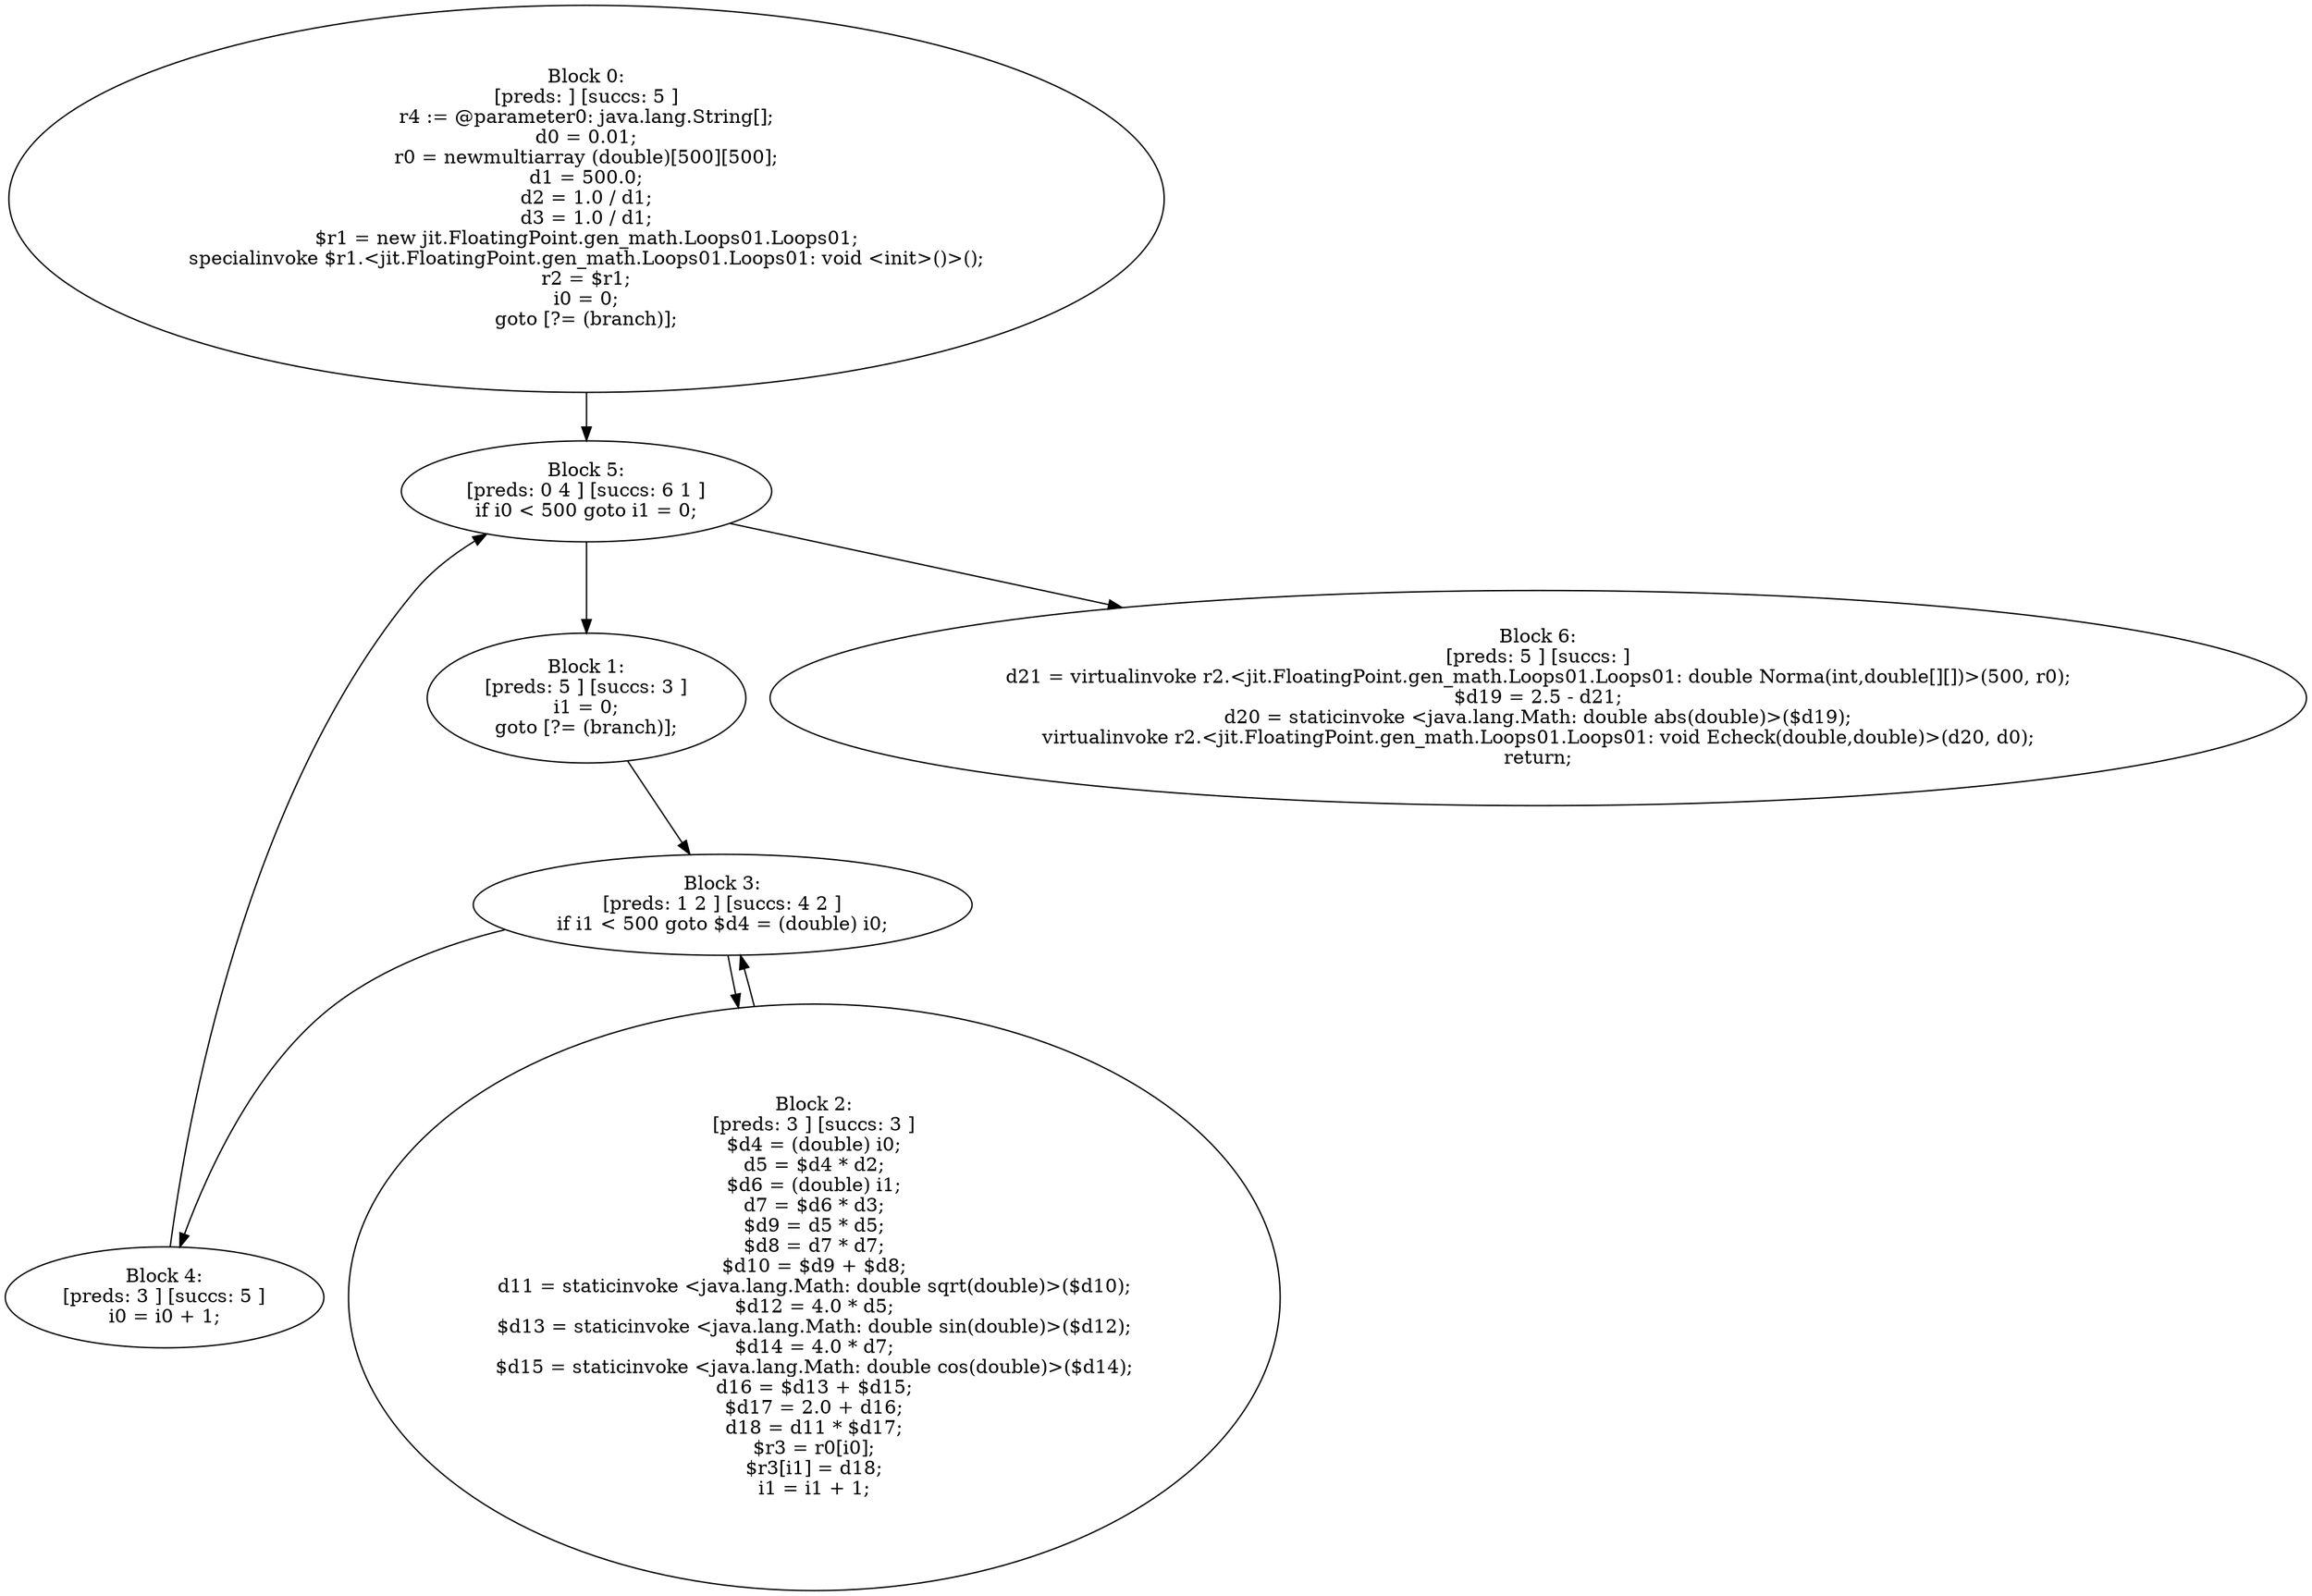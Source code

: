 digraph "unitGraph" {
    "Block 0:
[preds: ] [succs: 5 ]
r4 := @parameter0: java.lang.String[];
d0 = 0.01;
r0 = newmultiarray (double)[500][500];
d1 = 500.0;
d2 = 1.0 / d1;
d3 = 1.0 / d1;
$r1 = new jit.FloatingPoint.gen_math.Loops01.Loops01;
specialinvoke $r1.<jit.FloatingPoint.gen_math.Loops01.Loops01: void <init>()>();
r2 = $r1;
i0 = 0;
goto [?= (branch)];
"
    "Block 1:
[preds: 5 ] [succs: 3 ]
i1 = 0;
goto [?= (branch)];
"
    "Block 2:
[preds: 3 ] [succs: 3 ]
$d4 = (double) i0;
d5 = $d4 * d2;
$d6 = (double) i1;
d7 = $d6 * d3;
$d9 = d5 * d5;
$d8 = d7 * d7;
$d10 = $d9 + $d8;
d11 = staticinvoke <java.lang.Math: double sqrt(double)>($d10);
$d12 = 4.0 * d5;
$d13 = staticinvoke <java.lang.Math: double sin(double)>($d12);
$d14 = 4.0 * d7;
$d15 = staticinvoke <java.lang.Math: double cos(double)>($d14);
d16 = $d13 + $d15;
$d17 = 2.0 + d16;
d18 = d11 * $d17;
$r3 = r0[i0];
$r3[i1] = d18;
i1 = i1 + 1;
"
    "Block 3:
[preds: 1 2 ] [succs: 4 2 ]
if i1 < 500 goto $d4 = (double) i0;
"
    "Block 4:
[preds: 3 ] [succs: 5 ]
i0 = i0 + 1;
"
    "Block 5:
[preds: 0 4 ] [succs: 6 1 ]
if i0 < 500 goto i1 = 0;
"
    "Block 6:
[preds: 5 ] [succs: ]
d21 = virtualinvoke r2.<jit.FloatingPoint.gen_math.Loops01.Loops01: double Norma(int,double[][])>(500, r0);
$d19 = 2.5 - d21;
d20 = staticinvoke <java.lang.Math: double abs(double)>($d19);
virtualinvoke r2.<jit.FloatingPoint.gen_math.Loops01.Loops01: void Echeck(double,double)>(d20, d0);
return;
"
    "Block 0:
[preds: ] [succs: 5 ]
r4 := @parameter0: java.lang.String[];
d0 = 0.01;
r0 = newmultiarray (double)[500][500];
d1 = 500.0;
d2 = 1.0 / d1;
d3 = 1.0 / d1;
$r1 = new jit.FloatingPoint.gen_math.Loops01.Loops01;
specialinvoke $r1.<jit.FloatingPoint.gen_math.Loops01.Loops01: void <init>()>();
r2 = $r1;
i0 = 0;
goto [?= (branch)];
"->"Block 5:
[preds: 0 4 ] [succs: 6 1 ]
if i0 < 500 goto i1 = 0;
";
    "Block 1:
[preds: 5 ] [succs: 3 ]
i1 = 0;
goto [?= (branch)];
"->"Block 3:
[preds: 1 2 ] [succs: 4 2 ]
if i1 < 500 goto $d4 = (double) i0;
";
    "Block 2:
[preds: 3 ] [succs: 3 ]
$d4 = (double) i0;
d5 = $d4 * d2;
$d6 = (double) i1;
d7 = $d6 * d3;
$d9 = d5 * d5;
$d8 = d7 * d7;
$d10 = $d9 + $d8;
d11 = staticinvoke <java.lang.Math: double sqrt(double)>($d10);
$d12 = 4.0 * d5;
$d13 = staticinvoke <java.lang.Math: double sin(double)>($d12);
$d14 = 4.0 * d7;
$d15 = staticinvoke <java.lang.Math: double cos(double)>($d14);
d16 = $d13 + $d15;
$d17 = 2.0 + d16;
d18 = d11 * $d17;
$r3 = r0[i0];
$r3[i1] = d18;
i1 = i1 + 1;
"->"Block 3:
[preds: 1 2 ] [succs: 4 2 ]
if i1 < 500 goto $d4 = (double) i0;
";
    "Block 3:
[preds: 1 2 ] [succs: 4 2 ]
if i1 < 500 goto $d4 = (double) i0;
"->"Block 4:
[preds: 3 ] [succs: 5 ]
i0 = i0 + 1;
";
    "Block 3:
[preds: 1 2 ] [succs: 4 2 ]
if i1 < 500 goto $d4 = (double) i0;
"->"Block 2:
[preds: 3 ] [succs: 3 ]
$d4 = (double) i0;
d5 = $d4 * d2;
$d6 = (double) i1;
d7 = $d6 * d3;
$d9 = d5 * d5;
$d8 = d7 * d7;
$d10 = $d9 + $d8;
d11 = staticinvoke <java.lang.Math: double sqrt(double)>($d10);
$d12 = 4.0 * d5;
$d13 = staticinvoke <java.lang.Math: double sin(double)>($d12);
$d14 = 4.0 * d7;
$d15 = staticinvoke <java.lang.Math: double cos(double)>($d14);
d16 = $d13 + $d15;
$d17 = 2.0 + d16;
d18 = d11 * $d17;
$r3 = r0[i0];
$r3[i1] = d18;
i1 = i1 + 1;
";
    "Block 4:
[preds: 3 ] [succs: 5 ]
i0 = i0 + 1;
"->"Block 5:
[preds: 0 4 ] [succs: 6 1 ]
if i0 < 500 goto i1 = 0;
";
    "Block 5:
[preds: 0 4 ] [succs: 6 1 ]
if i0 < 500 goto i1 = 0;
"->"Block 6:
[preds: 5 ] [succs: ]
d21 = virtualinvoke r2.<jit.FloatingPoint.gen_math.Loops01.Loops01: double Norma(int,double[][])>(500, r0);
$d19 = 2.5 - d21;
d20 = staticinvoke <java.lang.Math: double abs(double)>($d19);
virtualinvoke r2.<jit.FloatingPoint.gen_math.Loops01.Loops01: void Echeck(double,double)>(d20, d0);
return;
";
    "Block 5:
[preds: 0 4 ] [succs: 6 1 ]
if i0 < 500 goto i1 = 0;
"->"Block 1:
[preds: 5 ] [succs: 3 ]
i1 = 0;
goto [?= (branch)];
";
}

